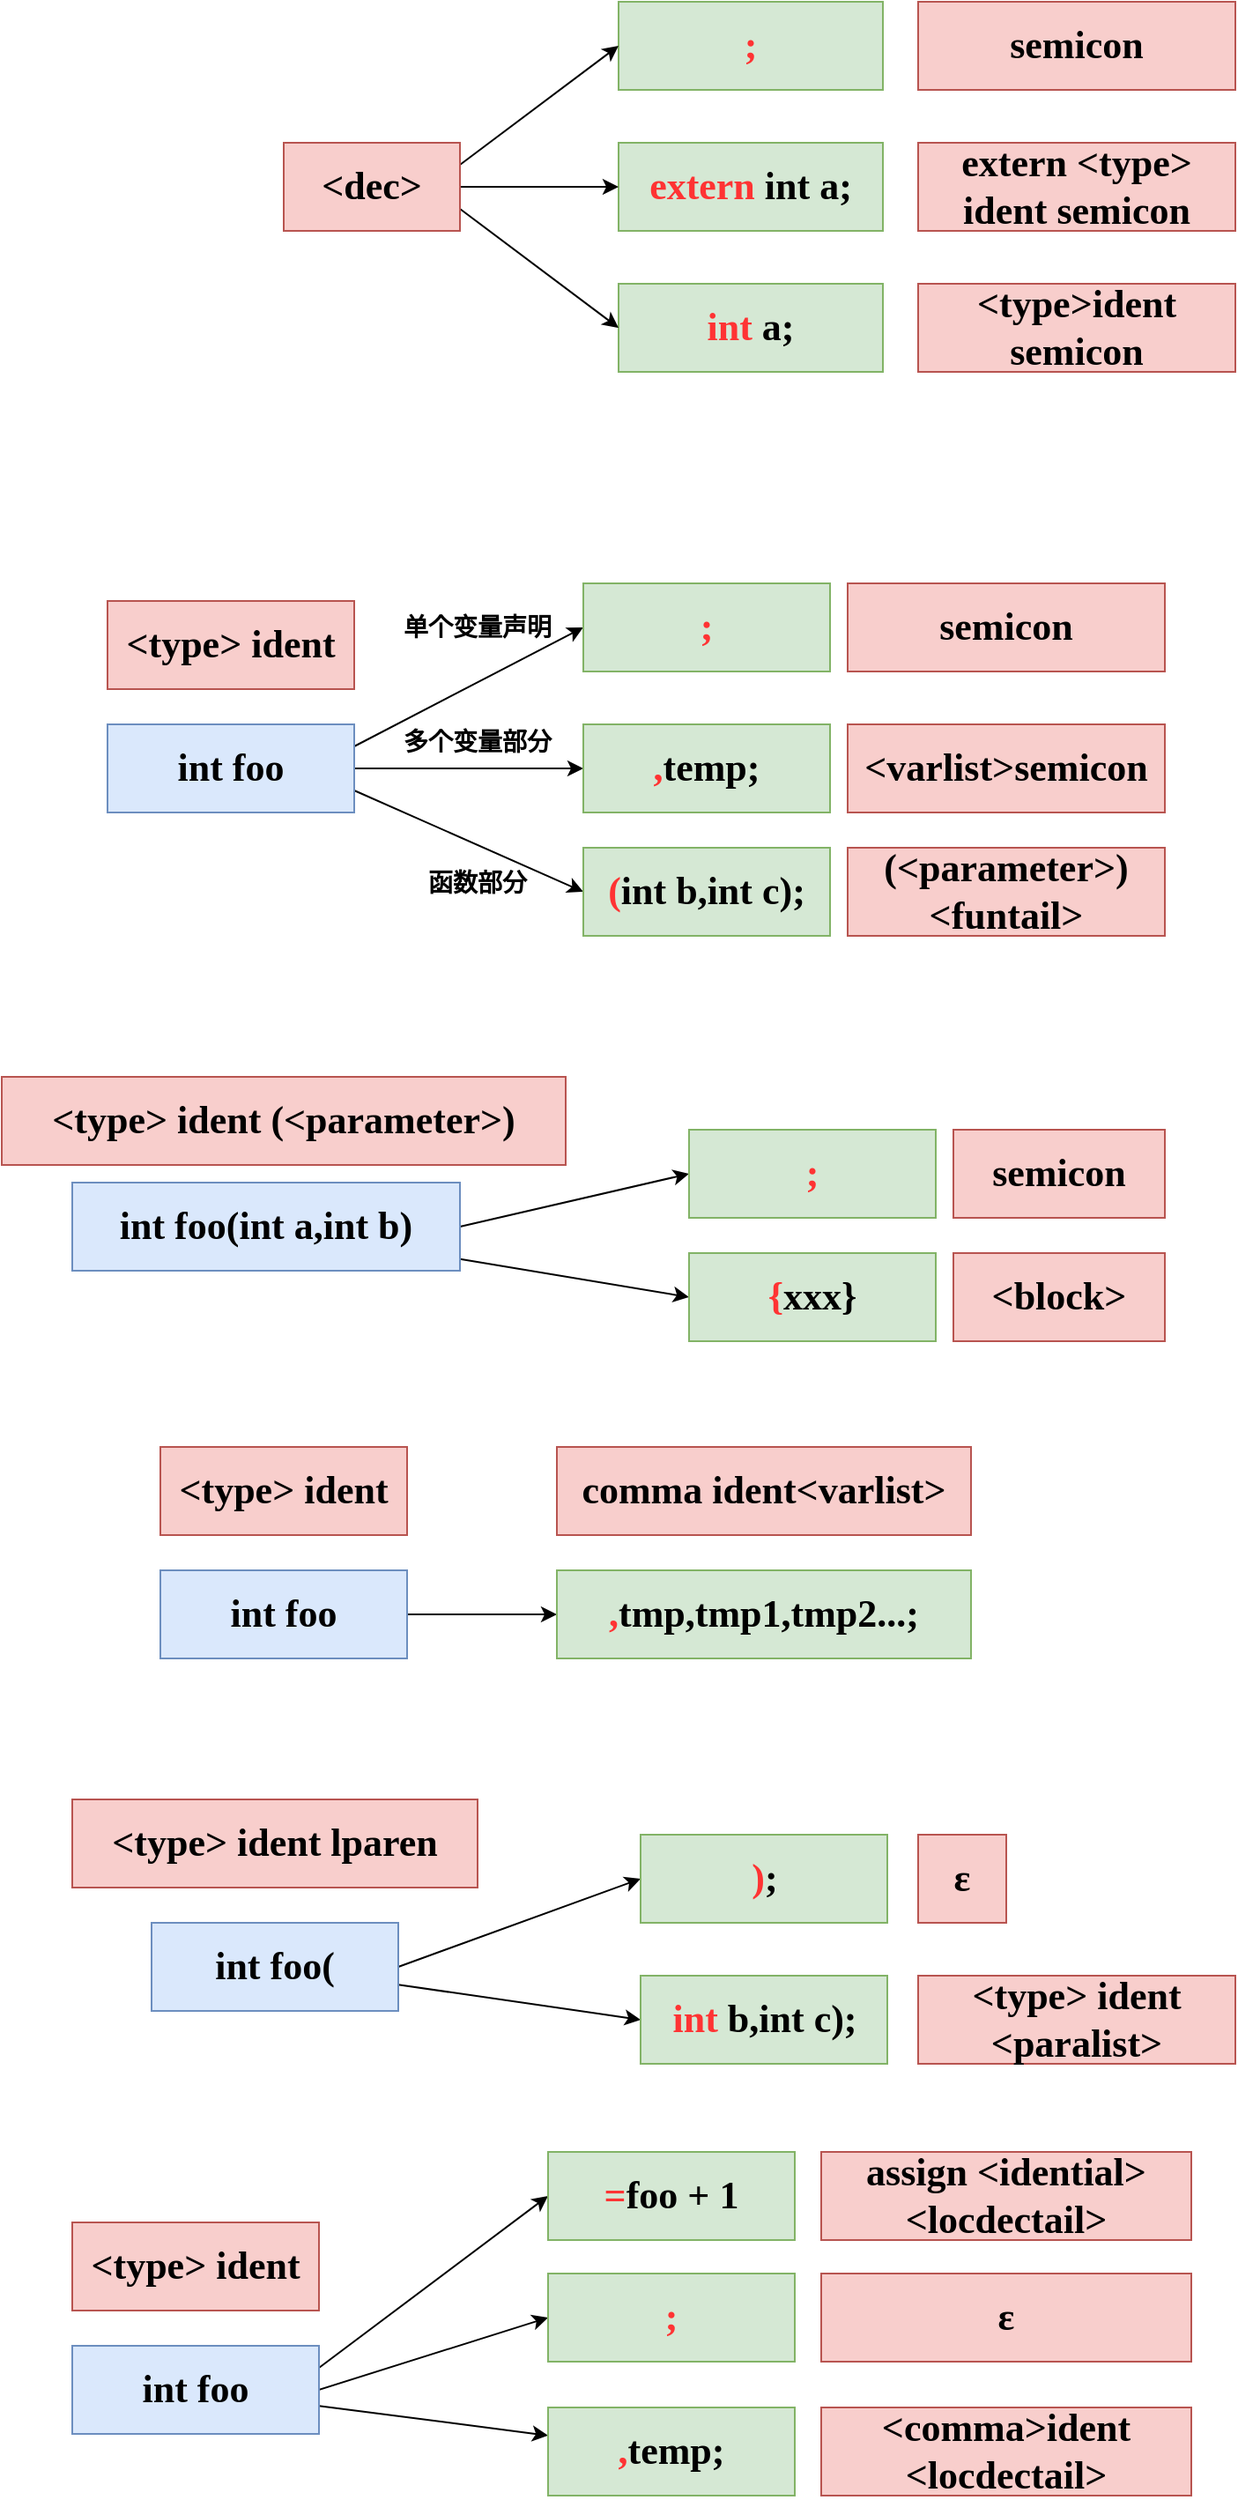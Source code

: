<mxfile version="14.5.1" type="device"><diagram id="L90BtgbcNzhv3W5qgDc9" name="第 1 页"><mxGraphModel dx="716" dy="1582" grid="1" gridSize="10" guides="1" tooltips="1" connect="1" arrows="1" fold="1" page="1" pageScale="1" pageWidth="827" pageHeight="1169" math="0" shadow="0"><root><mxCell id="0"/><mxCell id="1" parent="0"/><mxCell id="10o4doqSelz8UvttUUYn-6" style="rounded=0;orthogonalLoop=1;jettySize=auto;html=1;exitX=1;exitY=0.25;exitDx=0;exitDy=0;entryX=0;entryY=0.5;entryDx=0;entryDy=0;" edge="1" parent="1" source="10o4doqSelz8UvttUUYn-1" target="10o4doqSelz8UvttUUYn-5"><mxGeometry relative="1" as="geometry"/></mxCell><mxCell id="10o4doqSelz8UvttUUYn-7" style="edgeStyle=none;rounded=0;orthogonalLoop=1;jettySize=auto;html=1;" edge="1" parent="1" source="10o4doqSelz8UvttUUYn-1" target="10o4doqSelz8UvttUUYn-4"><mxGeometry relative="1" as="geometry"/></mxCell><mxCell id="10o4doqSelz8UvttUUYn-8" style="edgeStyle=none;rounded=0;orthogonalLoop=1;jettySize=auto;html=1;exitX=1;exitY=0.75;exitDx=0;exitDy=0;entryX=0;entryY=0.5;entryDx=0;entryDy=0;" edge="1" parent="1" source="10o4doqSelz8UvttUUYn-1" target="10o4doqSelz8UvttUUYn-3"><mxGeometry relative="1" as="geometry"/></mxCell><mxCell id="10o4doqSelz8UvttUUYn-1" value="&lt;b&gt;&lt;font face=&quot;Comic Sans MS&quot; style=&quot;font-size: 22px&quot;&gt;int foo&lt;/font&gt;&lt;/b&gt;" style="rounded=0;whiteSpace=wrap;html=1;fillColor=#dae8fc;strokeColor=#6c8ebf;" vertex="1" parent="1"><mxGeometry x="100" y="290" width="140" height="50" as="geometry"/></mxCell><mxCell id="10o4doqSelz8UvttUUYn-2" value="&lt;b&gt;&lt;font face=&quot;Comic Sans MS&quot; style=&quot;font-size: 22px&quot;&gt;&amp;lt;type&amp;gt; ident&lt;/font&gt;&lt;/b&gt;" style="rounded=0;whiteSpace=wrap;html=1;fillColor=#f8cecc;strokeColor=#b85450;" vertex="1" parent="1"><mxGeometry x="100" y="220" width="140" height="50" as="geometry"/></mxCell><mxCell id="10o4doqSelz8UvttUUYn-3" value="&lt;b&gt;&lt;font face=&quot;Comic Sans MS&quot; style=&quot;font-size: 22px&quot;&gt;&lt;font color=&quot;#ff3333&quot;&gt;(&lt;/font&gt;int b,int c);&lt;/font&gt;&lt;/b&gt;" style="rounded=0;whiteSpace=wrap;html=1;fillColor=#d5e8d4;strokeColor=#82b366;" vertex="1" parent="1"><mxGeometry x="370" y="360" width="140" height="50" as="geometry"/></mxCell><mxCell id="10o4doqSelz8UvttUUYn-4" value="&lt;font face=&quot;Comic Sans MS&quot;&gt;&lt;span style=&quot;font-size: 22px&quot;&gt;&lt;b&gt;&lt;font color=&quot;#ff3333&quot;&gt;,&lt;/font&gt;temp;&lt;/b&gt;&lt;/span&gt;&lt;/font&gt;" style="rounded=0;whiteSpace=wrap;html=1;fillColor=#d5e8d4;strokeColor=#82b366;" vertex="1" parent="1"><mxGeometry x="370" y="290" width="140" height="50" as="geometry"/></mxCell><mxCell id="10o4doqSelz8UvttUUYn-5" value="&lt;font face=&quot;Comic Sans MS&quot; color=&quot;#ff3333&quot;&gt;&lt;span style=&quot;font-size: 22px&quot;&gt;&lt;b&gt;;&lt;/b&gt;&lt;/span&gt;&lt;/font&gt;" style="rounded=0;whiteSpace=wrap;html=1;fillColor=#d5e8d4;strokeColor=#82b366;" vertex="1" parent="1"><mxGeometry x="370" y="210" width="140" height="50" as="geometry"/></mxCell><mxCell id="10o4doqSelz8UvttUUYn-9" value="&lt;font face=&quot;Comic Sans MS&quot;&gt;&lt;span style=&quot;font-size: 22px&quot;&gt;&lt;b&gt;(&amp;lt;parameter&amp;gt;)&lt;br&gt;&amp;lt;funtail&amp;gt;&lt;br&gt;&lt;/b&gt;&lt;/span&gt;&lt;/font&gt;" style="rounded=0;whiteSpace=wrap;html=1;fillColor=#f8cecc;strokeColor=#b85450;" vertex="1" parent="1"><mxGeometry x="520" y="360" width="180" height="50" as="geometry"/></mxCell><mxCell id="10o4doqSelz8UvttUUYn-10" value="&lt;font face=&quot;Comic Sans MS&quot;&gt;&lt;span style=&quot;font-size: 22px&quot;&gt;&lt;b&gt;&amp;lt;varlist&amp;gt;semicon&lt;/b&gt;&lt;/span&gt;&lt;/font&gt;" style="rounded=0;whiteSpace=wrap;html=1;fillColor=#f8cecc;strokeColor=#b85450;" vertex="1" parent="1"><mxGeometry x="520" y="290" width="180" height="50" as="geometry"/></mxCell><mxCell id="10o4doqSelz8UvttUUYn-11" value="&lt;font face=&quot;Comic Sans MS&quot;&gt;&lt;span style=&quot;font-size: 22px&quot;&gt;&lt;b&gt;semicon&lt;/b&gt;&lt;/span&gt;&lt;/font&gt;" style="rounded=0;whiteSpace=wrap;html=1;fillColor=#f8cecc;strokeColor=#b85450;" vertex="1" parent="1"><mxGeometry x="520" y="210" width="180" height="50" as="geometry"/></mxCell><mxCell id="10o4doqSelz8UvttUUYn-13" value="&lt;b&gt;&lt;font style=&quot;font-size: 14px&quot;&gt;单个变量声明&lt;/font&gt;&lt;/b&gt;" style="text;html=1;strokeColor=none;fillColor=none;align=center;verticalAlign=middle;whiteSpace=wrap;rounded=0;" vertex="1" parent="1"><mxGeometry x="260" y="225" width="100" height="20" as="geometry"/></mxCell><mxCell id="10o4doqSelz8UvttUUYn-14" value="&lt;b&gt;&lt;font style=&quot;font-size: 14px&quot;&gt;多个变量部分&lt;/font&gt;&lt;/b&gt;" style="text;html=1;strokeColor=none;fillColor=none;align=center;verticalAlign=middle;whiteSpace=wrap;rounded=0;" vertex="1" parent="1"><mxGeometry x="260" y="290" width="100" height="20" as="geometry"/></mxCell><mxCell id="10o4doqSelz8UvttUUYn-15" value="&lt;b&gt;&lt;font style=&quot;font-size: 14px&quot;&gt;函数部分&lt;/font&gt;&lt;/b&gt;" style="text;html=1;strokeColor=none;fillColor=none;align=center;verticalAlign=middle;whiteSpace=wrap;rounded=0;" vertex="1" parent="1"><mxGeometry x="260" y="370" width="100" height="20" as="geometry"/></mxCell><mxCell id="10o4doqSelz8UvttUUYn-22" style="edgeStyle=none;rounded=0;orthogonalLoop=1;jettySize=auto;html=1;entryX=0;entryY=0.5;entryDx=0;entryDy=0;exitX=1;exitY=0.5;exitDx=0;exitDy=0;" edge="1" parent="1" source="10o4doqSelz8UvttUUYn-16" target="10o4doqSelz8UvttUUYn-18"><mxGeometry relative="1" as="geometry"/></mxCell><mxCell id="10o4doqSelz8UvttUUYn-23" style="edgeStyle=none;rounded=0;orthogonalLoop=1;jettySize=auto;html=1;entryX=0;entryY=0.5;entryDx=0;entryDy=0;" edge="1" parent="1" source="10o4doqSelz8UvttUUYn-16" target="10o4doqSelz8UvttUUYn-19"><mxGeometry relative="1" as="geometry"/></mxCell><mxCell id="10o4doqSelz8UvttUUYn-16" value="&lt;b&gt;&lt;font face=&quot;Comic Sans MS&quot; style=&quot;font-size: 22px&quot;&gt;int foo(int a,int b)&lt;/font&gt;&lt;/b&gt;" style="rounded=0;whiteSpace=wrap;html=1;fillColor=#dae8fc;strokeColor=#6c8ebf;" vertex="1" parent="1"><mxGeometry x="80" y="550" width="220" height="50" as="geometry"/></mxCell><mxCell id="10o4doqSelz8UvttUUYn-17" value="&lt;b&gt;&lt;font face=&quot;Comic Sans MS&quot; style=&quot;font-size: 22px&quot;&gt;&amp;lt;type&amp;gt; ident (&amp;lt;parameter&amp;gt;)&lt;/font&gt;&lt;/b&gt;" style="rounded=0;whiteSpace=wrap;html=1;fillColor=#f8cecc;strokeColor=#b85450;" vertex="1" parent="1"><mxGeometry x="40" y="490" width="320" height="50" as="geometry"/></mxCell><mxCell id="10o4doqSelz8UvttUUYn-18" value="&lt;font face=&quot;Comic Sans MS&quot; color=&quot;#ff3333&quot;&gt;&lt;span style=&quot;font-size: 22px&quot;&gt;&lt;b&gt;;&lt;/b&gt;&lt;/span&gt;&lt;/font&gt;" style="rounded=0;whiteSpace=wrap;html=1;fillColor=#d5e8d4;strokeColor=#82b366;" vertex="1" parent="1"><mxGeometry x="430" y="520" width="140" height="50" as="geometry"/></mxCell><mxCell id="10o4doqSelz8UvttUUYn-19" value="&lt;font face=&quot;Comic Sans MS&quot;&gt;&lt;span style=&quot;font-size: 22px&quot;&gt;&lt;b&gt;&lt;font color=&quot;#ff3333&quot;&gt;{&lt;/font&gt;xxx}&lt;/b&gt;&lt;/span&gt;&lt;/font&gt;" style="rounded=0;whiteSpace=wrap;html=1;fillColor=#d5e8d4;strokeColor=#82b366;" vertex="1" parent="1"><mxGeometry x="430" y="590" width="140" height="50" as="geometry"/></mxCell><mxCell id="10o4doqSelz8UvttUUYn-20" value="&lt;font face=&quot;Comic Sans MS&quot;&gt;&lt;span style=&quot;font-size: 22px&quot;&gt;&lt;b&gt;semicon&lt;/b&gt;&lt;/span&gt;&lt;/font&gt;" style="rounded=0;whiteSpace=wrap;html=1;fillColor=#f8cecc;strokeColor=#b85450;" vertex="1" parent="1"><mxGeometry x="580" y="520" width="120" height="50" as="geometry"/></mxCell><mxCell id="10o4doqSelz8UvttUUYn-21" value="&lt;font face=&quot;Comic Sans MS&quot;&gt;&lt;span style=&quot;font-size: 22px&quot;&gt;&lt;b&gt;&amp;lt;block&amp;gt;&lt;/b&gt;&lt;/span&gt;&lt;/font&gt;" style="rounded=0;whiteSpace=wrap;html=1;fillColor=#f8cecc;strokeColor=#b85450;" vertex="1" parent="1"><mxGeometry x="580" y="590" width="120" height="50" as="geometry"/></mxCell><mxCell id="10o4doqSelz8UvttUUYn-24" value="&lt;font face=&quot;Comic Sans MS&quot;&gt;&lt;span style=&quot;font-size: 22px&quot;&gt;&lt;b&gt;&lt;font color=&quot;#ff3333&quot;&gt;extern&lt;/font&gt; int a;&lt;/b&gt;&lt;/span&gt;&lt;/font&gt;" style="rounded=0;whiteSpace=wrap;html=1;fillColor=#d5e8d4;strokeColor=#82b366;" vertex="1" parent="1"><mxGeometry x="390" y="-40" width="150" height="50" as="geometry"/></mxCell><mxCell id="10o4doqSelz8UvttUUYn-25" value="&lt;font face=&quot;Comic Sans MS&quot;&gt;&lt;span style=&quot;font-size: 22px&quot;&gt;&lt;b&gt;&lt;font color=&quot;#ff3333&quot;&gt;int&lt;/font&gt; a;&lt;/b&gt;&lt;/span&gt;&lt;/font&gt;" style="rounded=0;whiteSpace=wrap;html=1;fillColor=#d5e8d4;strokeColor=#82b366;" vertex="1" parent="1"><mxGeometry x="390" y="40" width="150" height="50" as="geometry"/></mxCell><mxCell id="10o4doqSelz8UvttUUYn-26" value="&lt;font face=&quot;Comic Sans MS&quot; color=&quot;#ff3333&quot;&gt;&lt;span style=&quot;font-size: 22px&quot;&gt;&lt;b&gt;;&lt;/b&gt;&lt;/span&gt;&lt;/font&gt;" style="rounded=0;whiteSpace=wrap;html=1;fillColor=#d5e8d4;strokeColor=#82b366;" vertex="1" parent="1"><mxGeometry x="390" y="-120" width="150" height="50" as="geometry"/></mxCell><mxCell id="10o4doqSelz8UvttUUYn-28" style="edgeStyle=none;rounded=0;orthogonalLoop=1;jettySize=auto;html=1;entryX=0;entryY=0.5;entryDx=0;entryDy=0;exitX=1;exitY=0.25;exitDx=0;exitDy=0;" edge="1" parent="1" source="10o4doqSelz8UvttUUYn-27" target="10o4doqSelz8UvttUUYn-26"><mxGeometry relative="1" as="geometry"/></mxCell><mxCell id="10o4doqSelz8UvttUUYn-29" style="edgeStyle=none;rounded=0;orthogonalLoop=1;jettySize=auto;html=1;exitX=1;exitY=0.5;exitDx=0;exitDy=0;entryX=0;entryY=0.5;entryDx=0;entryDy=0;" edge="1" parent="1" source="10o4doqSelz8UvttUUYn-27" target="10o4doqSelz8UvttUUYn-24"><mxGeometry relative="1" as="geometry"/></mxCell><mxCell id="10o4doqSelz8UvttUUYn-30" style="edgeStyle=none;rounded=0;orthogonalLoop=1;jettySize=auto;html=1;exitX=1;exitY=0.75;exitDx=0;exitDy=0;entryX=0;entryY=0.5;entryDx=0;entryDy=0;" edge="1" parent="1" source="10o4doqSelz8UvttUUYn-27" target="10o4doqSelz8UvttUUYn-25"><mxGeometry relative="1" as="geometry"/></mxCell><mxCell id="10o4doqSelz8UvttUUYn-27" value="&lt;b&gt;&lt;font face=&quot;Comic Sans MS&quot; style=&quot;font-size: 22px&quot;&gt;&amp;lt;dec&amp;gt;&lt;/font&gt;&lt;/b&gt;" style="rounded=0;whiteSpace=wrap;html=1;fillColor=#f8cecc;strokeColor=#b85450;" vertex="1" parent="1"><mxGeometry x="200" y="-40" width="100" height="50" as="geometry"/></mxCell><mxCell id="10o4doqSelz8UvttUUYn-31" value="&lt;font face=&quot;Comic Sans MS&quot;&gt;&lt;span style=&quot;font-size: 22px&quot;&gt;&lt;b&gt;semicon&lt;/b&gt;&lt;/span&gt;&lt;/font&gt;" style="rounded=0;whiteSpace=wrap;html=1;fillColor=#f8cecc;strokeColor=#b85450;" vertex="1" parent="1"><mxGeometry x="560" y="-120" width="180" height="50" as="geometry"/></mxCell><mxCell id="10o4doqSelz8UvttUUYn-32" value="&lt;font face=&quot;Comic Sans MS&quot;&gt;&lt;span style=&quot;font-size: 22px&quot;&gt;&lt;b&gt;extern &amp;lt;type&amp;gt; ident semicon&lt;/b&gt;&lt;/span&gt;&lt;/font&gt;" style="rounded=0;whiteSpace=wrap;html=1;fillColor=#f8cecc;strokeColor=#b85450;" vertex="1" parent="1"><mxGeometry x="560" y="-40" width="180" height="50" as="geometry"/></mxCell><mxCell id="10o4doqSelz8UvttUUYn-33" value="&lt;font face=&quot;Comic Sans MS&quot;&gt;&lt;span style=&quot;font-size: 22px&quot;&gt;&lt;b&gt;&amp;lt;type&amp;gt;ident semicon&lt;/b&gt;&lt;/span&gt;&lt;/font&gt;" style="rounded=0;whiteSpace=wrap;html=1;fillColor=#f8cecc;strokeColor=#b85450;" vertex="1" parent="1"><mxGeometry x="560" y="40" width="180" height="50" as="geometry"/></mxCell><mxCell id="10o4doqSelz8UvttUUYn-39" style="edgeStyle=none;rounded=0;orthogonalLoop=1;jettySize=auto;html=1;entryX=0;entryY=0.5;entryDx=0;entryDy=0;" edge="1" parent="1" source="10o4doqSelz8UvttUUYn-35" target="10o4doqSelz8UvttUUYn-37"><mxGeometry relative="1" as="geometry"/></mxCell><mxCell id="10o4doqSelz8UvttUUYn-35" value="&lt;b&gt;&lt;font face=&quot;Comic Sans MS&quot; style=&quot;font-size: 22px&quot;&gt;int foo&lt;/font&gt;&lt;/b&gt;" style="rounded=0;whiteSpace=wrap;html=1;fillColor=#dae8fc;strokeColor=#6c8ebf;" vertex="1" parent="1"><mxGeometry x="130" y="770" width="140" height="50" as="geometry"/></mxCell><mxCell id="10o4doqSelz8UvttUUYn-36" value="&lt;b&gt;&lt;font face=&quot;Comic Sans MS&quot; style=&quot;font-size: 22px&quot;&gt;&amp;lt;type&amp;gt; ident&lt;/font&gt;&lt;/b&gt;" style="rounded=0;whiteSpace=wrap;html=1;fillColor=#f8cecc;strokeColor=#b85450;" vertex="1" parent="1"><mxGeometry x="130" y="700" width="140" height="50" as="geometry"/></mxCell><mxCell id="10o4doqSelz8UvttUUYn-37" value="&lt;font face=&quot;Comic Sans MS&quot;&gt;&lt;span style=&quot;font-size: 22px&quot;&gt;&lt;b&gt;&lt;font color=&quot;#ff3333&quot;&gt;,&lt;/font&gt;tmp,tmp1,tmp2...;&lt;/b&gt;&lt;/span&gt;&lt;/font&gt;" style="rounded=0;whiteSpace=wrap;html=1;fillColor=#d5e8d4;strokeColor=#82b366;" vertex="1" parent="1"><mxGeometry x="355" y="770" width="235" height="50" as="geometry"/></mxCell><mxCell id="10o4doqSelz8UvttUUYn-38" value="&lt;font face=&quot;Comic Sans MS&quot;&gt;&lt;span style=&quot;font-size: 22px&quot;&gt;&lt;b&gt;comma ident&amp;lt;varlist&amp;gt;&lt;/b&gt;&lt;/span&gt;&lt;/font&gt;" style="rounded=0;whiteSpace=wrap;html=1;fillColor=#f8cecc;strokeColor=#b85450;" vertex="1" parent="1"><mxGeometry x="355" y="700" width="235" height="50" as="geometry"/></mxCell><mxCell id="10o4doqSelz8UvttUUYn-46" style="edgeStyle=none;rounded=0;orthogonalLoop=1;jettySize=auto;html=1;entryX=0;entryY=0.5;entryDx=0;entryDy=0;exitX=1;exitY=0.5;exitDx=0;exitDy=0;" edge="1" parent="1" source="10o4doqSelz8UvttUUYn-40" target="10o4doqSelz8UvttUUYn-43"><mxGeometry relative="1" as="geometry"/></mxCell><mxCell id="10o4doqSelz8UvttUUYn-47" style="edgeStyle=none;rounded=0;orthogonalLoop=1;jettySize=auto;html=1;entryX=0;entryY=0.5;entryDx=0;entryDy=0;" edge="1" parent="1" source="10o4doqSelz8UvttUUYn-40" target="10o4doqSelz8UvttUUYn-42"><mxGeometry relative="1" as="geometry"/></mxCell><mxCell id="10o4doqSelz8UvttUUYn-40" value="&lt;b&gt;&lt;font face=&quot;Comic Sans MS&quot; style=&quot;font-size: 22px&quot;&gt;int foo(&lt;/font&gt;&lt;/b&gt;" style="rounded=0;whiteSpace=wrap;html=1;fillColor=#dae8fc;strokeColor=#6c8ebf;" vertex="1" parent="1"><mxGeometry x="125" y="970" width="140" height="50" as="geometry"/></mxCell><mxCell id="10o4doqSelz8UvttUUYn-41" value="&lt;b&gt;&lt;font face=&quot;Comic Sans MS&quot; style=&quot;font-size: 22px&quot;&gt;&amp;lt;type&amp;gt; ident lparen&lt;/font&gt;&lt;/b&gt;" style="rounded=0;whiteSpace=wrap;html=1;fillColor=#f8cecc;strokeColor=#b85450;" vertex="1" parent="1"><mxGeometry x="80" y="900" width="230" height="50" as="geometry"/></mxCell><mxCell id="10o4doqSelz8UvttUUYn-42" value="&lt;b&gt;&lt;font face=&quot;Comic Sans MS&quot; style=&quot;font-size: 22px&quot;&gt;&lt;font color=&quot;#ff3333&quot;&gt;int&lt;/font&gt; b,int c);&lt;/font&gt;&lt;/b&gt;" style="rounded=0;whiteSpace=wrap;html=1;fillColor=#d5e8d4;strokeColor=#82b366;" vertex="1" parent="1"><mxGeometry x="402.5" y="1000" width="140" height="50" as="geometry"/></mxCell><mxCell id="10o4doqSelz8UvttUUYn-43" value="&lt;font face=&quot;Comic Sans MS&quot;&gt;&lt;span style=&quot;font-size: 22px&quot;&gt;&lt;b&gt;&lt;font color=&quot;#ff3333&quot;&gt;)&lt;/font&gt;;&lt;/b&gt;&lt;/span&gt;&lt;/font&gt;" style="rounded=0;whiteSpace=wrap;html=1;fillColor=#d5e8d4;strokeColor=#82b366;" vertex="1" parent="1"><mxGeometry x="402.5" y="920" width="140" height="50" as="geometry"/></mxCell><mxCell id="10o4doqSelz8UvttUUYn-44" value="&lt;font face=&quot;Comic Sans MS&quot;&gt;&lt;span style=&quot;font-size: 22px&quot;&gt;&lt;b&gt;ε&lt;/b&gt;&lt;/span&gt;&lt;/font&gt;" style="rounded=0;whiteSpace=wrap;html=1;fillColor=#f8cecc;strokeColor=#b85450;" vertex="1" parent="1"><mxGeometry x="560" y="920" width="50" height="50" as="geometry"/></mxCell><mxCell id="10o4doqSelz8UvttUUYn-45" value="&lt;font face=&quot;Comic Sans MS&quot;&gt;&lt;span style=&quot;font-size: 22px&quot;&gt;&lt;b&gt;&amp;lt;type&amp;gt; ident &amp;lt;paralist&amp;gt;&lt;/b&gt;&lt;/span&gt;&lt;/font&gt;" style="rounded=0;whiteSpace=wrap;html=1;fillColor=#f8cecc;strokeColor=#b85450;" vertex="1" parent="1"><mxGeometry x="560" y="1000" width="180" height="50" as="geometry"/></mxCell><mxCell id="10o4doqSelz8UvttUUYn-49" style="rounded=0;orthogonalLoop=1;jettySize=auto;html=1;exitX=1;exitY=0.25;exitDx=0;exitDy=0;entryX=0;entryY=0.5;entryDx=0;entryDy=0;" edge="1" parent="1" source="10o4doqSelz8UvttUUYn-52" target="10o4doqSelz8UvttUUYn-56"><mxGeometry relative="1" as="geometry"><Array as="points"><mxPoint x="220" y="1235"/></Array></mxGeometry></mxCell><mxCell id="10o4doqSelz8UvttUUYn-50" style="edgeStyle=none;rounded=0;orthogonalLoop=1;jettySize=auto;html=1;" edge="1" parent="1" source="10o4doqSelz8UvttUUYn-52" target="10o4doqSelz8UvttUUYn-55"><mxGeometry relative="1" as="geometry"/></mxCell><mxCell id="10o4doqSelz8UvttUUYn-65" style="edgeStyle=none;rounded=0;orthogonalLoop=1;jettySize=auto;html=1;exitX=1;exitY=0.25;exitDx=0;exitDy=0;entryX=0;entryY=0.5;entryDx=0;entryDy=0;" edge="1" parent="1" source="10o4doqSelz8UvttUUYn-52" target="10o4doqSelz8UvttUUYn-63"><mxGeometry relative="1" as="geometry"/></mxCell><mxCell id="10o4doqSelz8UvttUUYn-52" value="&lt;b&gt;&lt;font face=&quot;Comic Sans MS&quot; style=&quot;font-size: 22px&quot;&gt;int foo&lt;/font&gt;&lt;/b&gt;" style="rounded=0;whiteSpace=wrap;html=1;fillColor=#dae8fc;strokeColor=#6c8ebf;" vertex="1" parent="1"><mxGeometry x="80" y="1210" width="140" height="50" as="geometry"/></mxCell><mxCell id="10o4doqSelz8UvttUUYn-53" value="&lt;b&gt;&lt;font face=&quot;Comic Sans MS&quot; style=&quot;font-size: 22px&quot;&gt;&amp;lt;type&amp;gt; ident&lt;/font&gt;&lt;/b&gt;" style="rounded=0;whiteSpace=wrap;html=1;fillColor=#f8cecc;strokeColor=#b85450;" vertex="1" parent="1"><mxGeometry x="80" y="1140" width="140" height="50" as="geometry"/></mxCell><mxCell id="10o4doqSelz8UvttUUYn-55" value="&lt;font face=&quot;Comic Sans MS&quot;&gt;&lt;span style=&quot;font-size: 22px&quot;&gt;&lt;b&gt;&lt;font color=&quot;#ff3333&quot;&gt;,&lt;/font&gt;temp;&lt;/b&gt;&lt;/span&gt;&lt;/font&gt;" style="rounded=0;whiteSpace=wrap;html=1;fillColor=#d5e8d4;strokeColor=#82b366;" vertex="1" parent="1"><mxGeometry x="350" y="1245" width="140" height="50" as="geometry"/></mxCell><mxCell id="10o4doqSelz8UvttUUYn-56" value="&lt;font face=&quot;Comic Sans MS&quot; color=&quot;#ff3333&quot;&gt;&lt;span style=&quot;font-size: 22px&quot;&gt;&lt;b&gt;;&lt;/b&gt;&lt;/span&gt;&lt;/font&gt;" style="rounded=0;whiteSpace=wrap;html=1;fillColor=#d5e8d4;strokeColor=#82b366;" vertex="1" parent="1"><mxGeometry x="350" y="1169" width="140" height="50" as="geometry"/></mxCell><mxCell id="10o4doqSelz8UvttUUYn-58" value="&lt;font face=&quot;Comic Sans MS&quot;&gt;&lt;span style=&quot;font-size: 22px&quot;&gt;&lt;b&gt;&amp;lt;comma&amp;gt;ident &amp;lt;locdectail&amp;gt;&lt;/b&gt;&lt;/span&gt;&lt;/font&gt;" style="rounded=0;whiteSpace=wrap;html=1;fillColor=#f8cecc;strokeColor=#b85450;" vertex="1" parent="1"><mxGeometry x="505" y="1245" width="210" height="50" as="geometry"/></mxCell><mxCell id="10o4doqSelz8UvttUUYn-59" value="&lt;font face=&quot;Comic Sans MS&quot;&gt;&lt;span style=&quot;font-size: 22px&quot;&gt;&lt;b&gt;ε&lt;/b&gt;&lt;/span&gt;&lt;/font&gt;" style="rounded=0;whiteSpace=wrap;html=1;fillColor=#f8cecc;strokeColor=#b85450;" vertex="1" parent="1"><mxGeometry x="505" y="1169" width="210" height="50" as="geometry"/></mxCell><mxCell id="10o4doqSelz8UvttUUYn-63" value="&lt;font face=&quot;Comic Sans MS&quot;&gt;&lt;span style=&quot;font-size: 22px&quot;&gt;&lt;b&gt;&lt;font color=&quot;#ff3333&quot;&gt;=&lt;/font&gt;foo + 1&lt;/b&gt;&lt;/span&gt;&lt;/font&gt;" style="rounded=0;whiteSpace=wrap;html=1;fillColor=#d5e8d4;strokeColor=#82b366;" vertex="1" parent="1"><mxGeometry x="350" y="1100" width="140" height="50" as="geometry"/></mxCell><mxCell id="10o4doqSelz8UvttUUYn-64" value="&lt;font face=&quot;Comic Sans MS&quot;&gt;&lt;span style=&quot;font-size: 22px&quot;&gt;&lt;b&gt;assign &amp;lt;idential&amp;gt;&amp;lt;locdectail&amp;gt;&lt;/b&gt;&lt;/span&gt;&lt;/font&gt;" style="rounded=0;whiteSpace=wrap;html=1;fillColor=#f8cecc;strokeColor=#b85450;" vertex="1" parent="1"><mxGeometry x="505" y="1100" width="210" height="50" as="geometry"/></mxCell></root></mxGraphModel></diagram></mxfile>